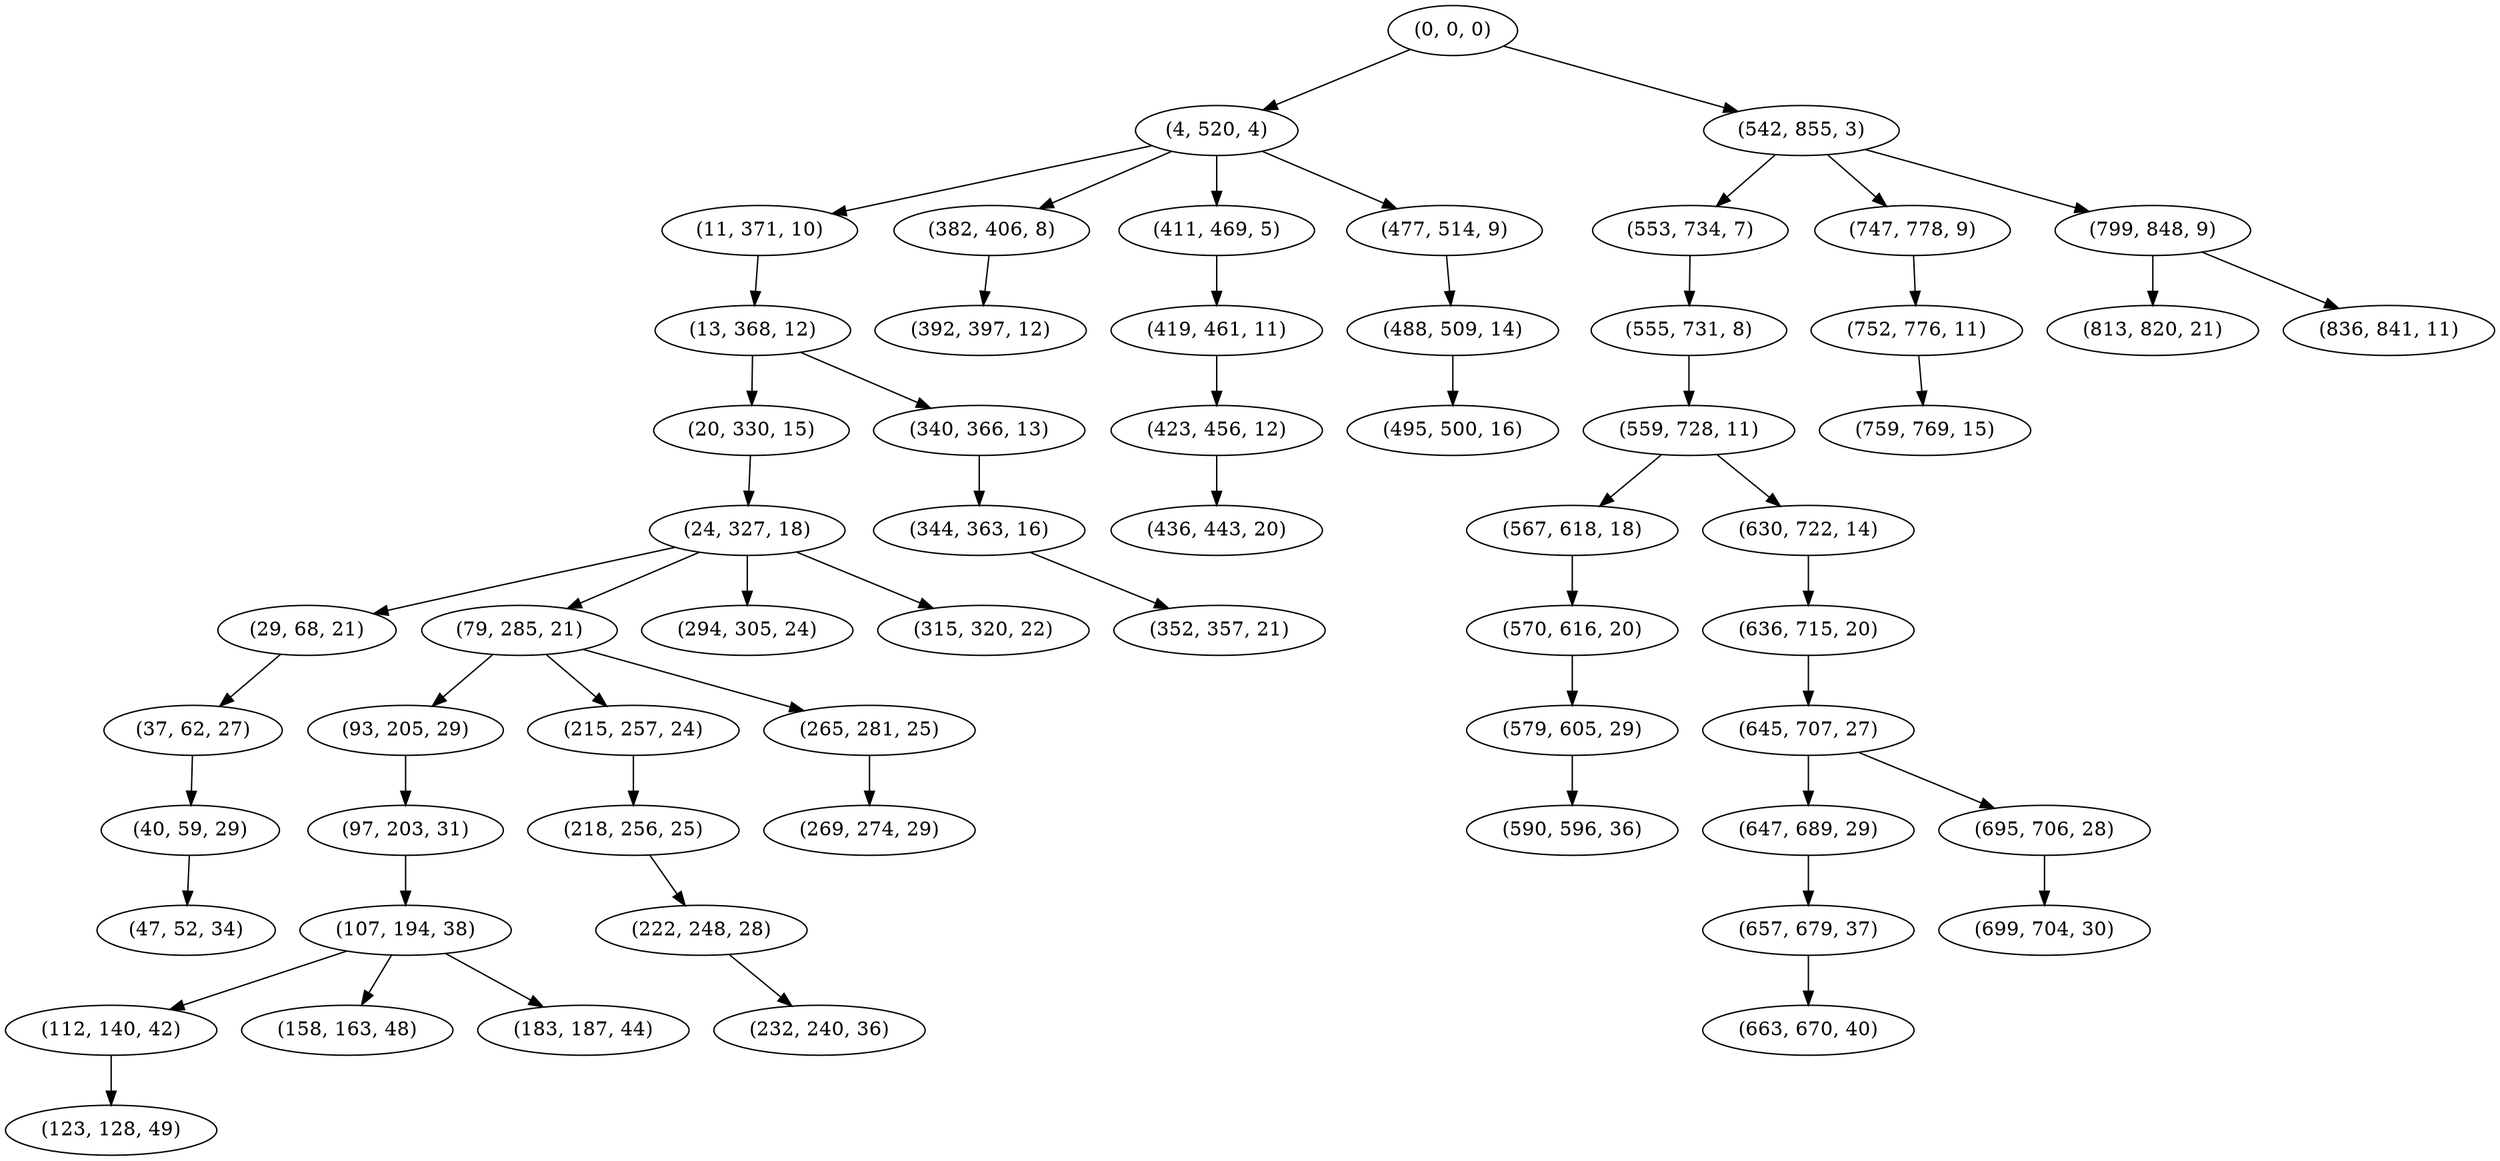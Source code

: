 digraph tree {
    "(0, 0, 0)";
    "(4, 520, 4)";
    "(11, 371, 10)";
    "(13, 368, 12)";
    "(20, 330, 15)";
    "(24, 327, 18)";
    "(29, 68, 21)";
    "(37, 62, 27)";
    "(40, 59, 29)";
    "(47, 52, 34)";
    "(79, 285, 21)";
    "(93, 205, 29)";
    "(97, 203, 31)";
    "(107, 194, 38)";
    "(112, 140, 42)";
    "(123, 128, 49)";
    "(158, 163, 48)";
    "(183, 187, 44)";
    "(215, 257, 24)";
    "(218, 256, 25)";
    "(222, 248, 28)";
    "(232, 240, 36)";
    "(265, 281, 25)";
    "(269, 274, 29)";
    "(294, 305, 24)";
    "(315, 320, 22)";
    "(340, 366, 13)";
    "(344, 363, 16)";
    "(352, 357, 21)";
    "(382, 406, 8)";
    "(392, 397, 12)";
    "(411, 469, 5)";
    "(419, 461, 11)";
    "(423, 456, 12)";
    "(436, 443, 20)";
    "(477, 514, 9)";
    "(488, 509, 14)";
    "(495, 500, 16)";
    "(542, 855, 3)";
    "(553, 734, 7)";
    "(555, 731, 8)";
    "(559, 728, 11)";
    "(567, 618, 18)";
    "(570, 616, 20)";
    "(579, 605, 29)";
    "(590, 596, 36)";
    "(630, 722, 14)";
    "(636, 715, 20)";
    "(645, 707, 27)";
    "(647, 689, 29)";
    "(657, 679, 37)";
    "(663, 670, 40)";
    "(695, 706, 28)";
    "(699, 704, 30)";
    "(747, 778, 9)";
    "(752, 776, 11)";
    "(759, 769, 15)";
    "(799, 848, 9)";
    "(813, 820, 21)";
    "(836, 841, 11)";
    "(0, 0, 0)" -> "(4, 520, 4)";
    "(0, 0, 0)" -> "(542, 855, 3)";
    "(4, 520, 4)" -> "(11, 371, 10)";
    "(4, 520, 4)" -> "(382, 406, 8)";
    "(4, 520, 4)" -> "(411, 469, 5)";
    "(4, 520, 4)" -> "(477, 514, 9)";
    "(11, 371, 10)" -> "(13, 368, 12)";
    "(13, 368, 12)" -> "(20, 330, 15)";
    "(13, 368, 12)" -> "(340, 366, 13)";
    "(20, 330, 15)" -> "(24, 327, 18)";
    "(24, 327, 18)" -> "(29, 68, 21)";
    "(24, 327, 18)" -> "(79, 285, 21)";
    "(24, 327, 18)" -> "(294, 305, 24)";
    "(24, 327, 18)" -> "(315, 320, 22)";
    "(29, 68, 21)" -> "(37, 62, 27)";
    "(37, 62, 27)" -> "(40, 59, 29)";
    "(40, 59, 29)" -> "(47, 52, 34)";
    "(79, 285, 21)" -> "(93, 205, 29)";
    "(79, 285, 21)" -> "(215, 257, 24)";
    "(79, 285, 21)" -> "(265, 281, 25)";
    "(93, 205, 29)" -> "(97, 203, 31)";
    "(97, 203, 31)" -> "(107, 194, 38)";
    "(107, 194, 38)" -> "(112, 140, 42)";
    "(107, 194, 38)" -> "(158, 163, 48)";
    "(107, 194, 38)" -> "(183, 187, 44)";
    "(112, 140, 42)" -> "(123, 128, 49)";
    "(215, 257, 24)" -> "(218, 256, 25)";
    "(218, 256, 25)" -> "(222, 248, 28)";
    "(222, 248, 28)" -> "(232, 240, 36)";
    "(265, 281, 25)" -> "(269, 274, 29)";
    "(340, 366, 13)" -> "(344, 363, 16)";
    "(344, 363, 16)" -> "(352, 357, 21)";
    "(382, 406, 8)" -> "(392, 397, 12)";
    "(411, 469, 5)" -> "(419, 461, 11)";
    "(419, 461, 11)" -> "(423, 456, 12)";
    "(423, 456, 12)" -> "(436, 443, 20)";
    "(477, 514, 9)" -> "(488, 509, 14)";
    "(488, 509, 14)" -> "(495, 500, 16)";
    "(542, 855, 3)" -> "(553, 734, 7)";
    "(542, 855, 3)" -> "(747, 778, 9)";
    "(542, 855, 3)" -> "(799, 848, 9)";
    "(553, 734, 7)" -> "(555, 731, 8)";
    "(555, 731, 8)" -> "(559, 728, 11)";
    "(559, 728, 11)" -> "(567, 618, 18)";
    "(559, 728, 11)" -> "(630, 722, 14)";
    "(567, 618, 18)" -> "(570, 616, 20)";
    "(570, 616, 20)" -> "(579, 605, 29)";
    "(579, 605, 29)" -> "(590, 596, 36)";
    "(630, 722, 14)" -> "(636, 715, 20)";
    "(636, 715, 20)" -> "(645, 707, 27)";
    "(645, 707, 27)" -> "(647, 689, 29)";
    "(645, 707, 27)" -> "(695, 706, 28)";
    "(647, 689, 29)" -> "(657, 679, 37)";
    "(657, 679, 37)" -> "(663, 670, 40)";
    "(695, 706, 28)" -> "(699, 704, 30)";
    "(747, 778, 9)" -> "(752, 776, 11)";
    "(752, 776, 11)" -> "(759, 769, 15)";
    "(799, 848, 9)" -> "(813, 820, 21)";
    "(799, 848, 9)" -> "(836, 841, 11)";
}
